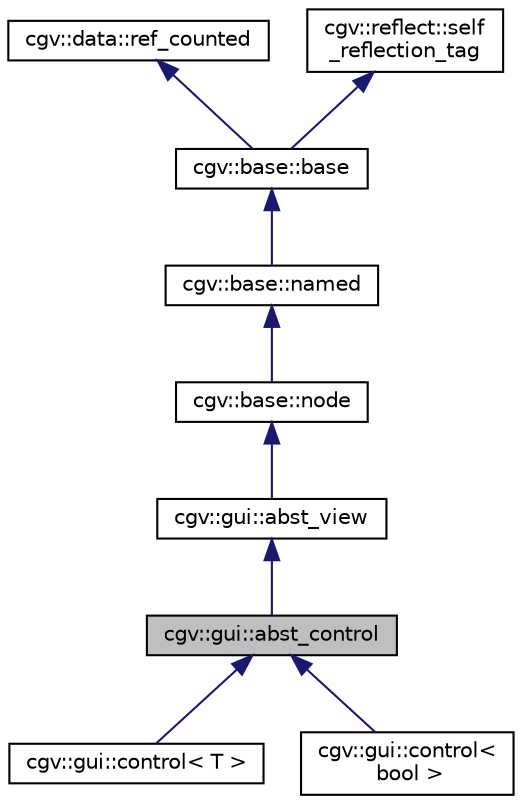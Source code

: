 digraph "cgv::gui::abst_control"
{
  bgcolor="transparent";
  edge [fontname="Helvetica",fontsize="10",labelfontname="Helvetica",labelfontsize="10"];
  node [fontname="Helvetica",fontsize="10",shape=record];
  Node1 [label="cgv::gui::abst_control",height=0.2,width=0.4,color="black", fillcolor="grey75", style="filled", fontcolor="black"];
  Node2 -> Node1 [dir="back",color="midnightblue",fontsize="10",style="solid",fontname="Helvetica"];
  Node2 [label="cgv::gui::abst_view",height=0.2,width=0.4,color="black",URL="$a00078.html",tooltip="type independent &base class of all views "];
  Node3 -> Node2 [dir="back",color="midnightblue",fontsize="10",style="solid",fontname="Helvetica"];
  Node3 [label="cgv::base::node",height=0.2,width=0.4,color="black",URL="$a00038.html"];
  Node4 -> Node3 [dir="back",color="midnightblue",fontsize="10",style="solid",fontname="Helvetica"];
  Node4 [label="cgv::base::named",height=0.2,width=0.4,color="black",URL="$a00037.html"];
  Node5 -> Node4 [dir="back",color="midnightblue",fontsize="10",style="solid",fontname="Helvetica"];
  Node5 [label="cgv::base::base",height=0.2,width=0.4,color="black",URL="$a00017.html"];
  Node6 -> Node5 [dir="back",color="midnightblue",fontsize="10",style="solid",fontname="Helvetica"];
  Node6 [label="cgv::data::ref_counted",height=0.2,width=0.4,color="black",URL="$a00072.html"];
  Node7 -> Node5 [dir="back",color="midnightblue",fontsize="10",style="solid",fontname="Helvetica"];
  Node7 [label="cgv::reflect::self\l_reflection_tag",height=0.2,width=0.4,color="black",URL="$a00218.html",tooltip="Derive from this class to announce implementation of the method self_reflect. "];
  Node1 -> Node8 [dir="back",color="midnightblue",fontsize="10",style="solid",fontname="Helvetica"];
  Node8 [label="cgv::gui::control\< T \>",height=0.2,width=0.4,color="black",URL="$a00082.html"];
  Node1 -> Node9 [dir="back",color="midnightblue",fontsize="10",style="solid",fontname="Helvetica"];
  Node9 [label="cgv::gui::control\<\l bool \>",height=0.2,width=0.4,color="black",URL="$a00082.html"];
}
